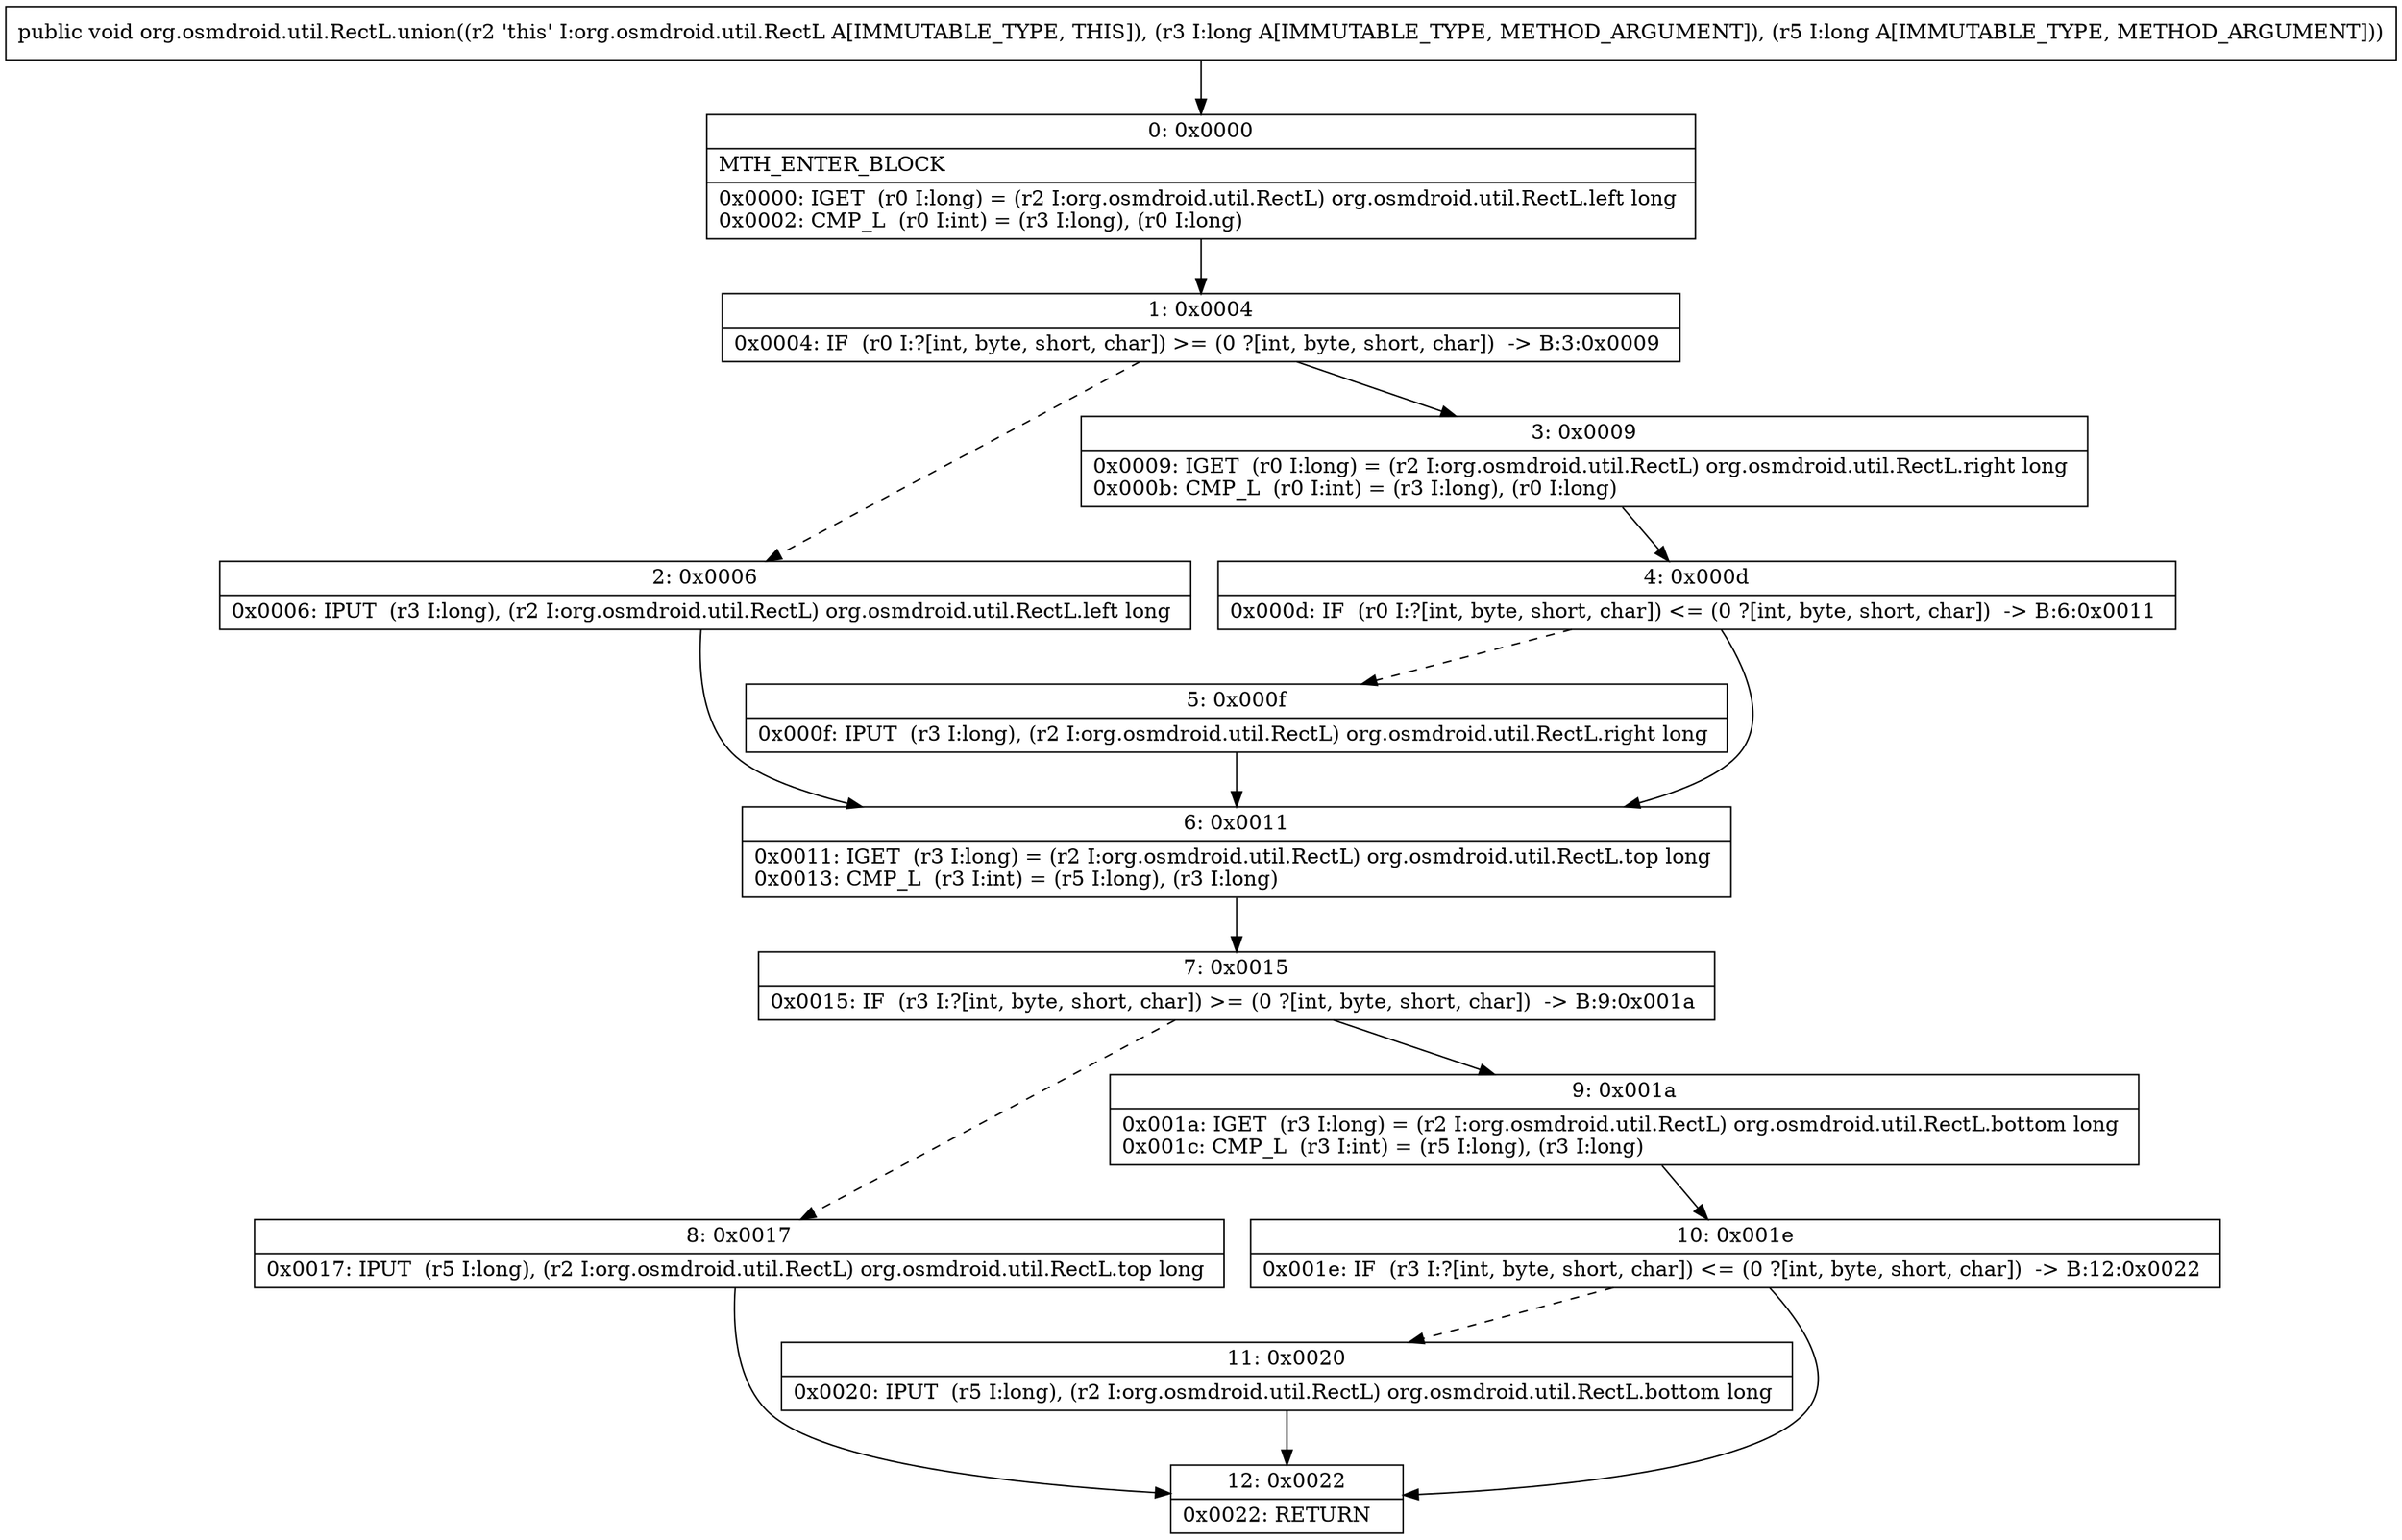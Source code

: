 digraph "CFG fororg.osmdroid.util.RectL.union(JJ)V" {
Node_0 [shape=record,label="{0\:\ 0x0000|MTH_ENTER_BLOCK\l|0x0000: IGET  (r0 I:long) = (r2 I:org.osmdroid.util.RectL) org.osmdroid.util.RectL.left long \l0x0002: CMP_L  (r0 I:int) = (r3 I:long), (r0 I:long) \l}"];
Node_1 [shape=record,label="{1\:\ 0x0004|0x0004: IF  (r0 I:?[int, byte, short, char]) \>= (0 ?[int, byte, short, char])  \-\> B:3:0x0009 \l}"];
Node_2 [shape=record,label="{2\:\ 0x0006|0x0006: IPUT  (r3 I:long), (r2 I:org.osmdroid.util.RectL) org.osmdroid.util.RectL.left long \l}"];
Node_3 [shape=record,label="{3\:\ 0x0009|0x0009: IGET  (r0 I:long) = (r2 I:org.osmdroid.util.RectL) org.osmdroid.util.RectL.right long \l0x000b: CMP_L  (r0 I:int) = (r3 I:long), (r0 I:long) \l}"];
Node_4 [shape=record,label="{4\:\ 0x000d|0x000d: IF  (r0 I:?[int, byte, short, char]) \<= (0 ?[int, byte, short, char])  \-\> B:6:0x0011 \l}"];
Node_5 [shape=record,label="{5\:\ 0x000f|0x000f: IPUT  (r3 I:long), (r2 I:org.osmdroid.util.RectL) org.osmdroid.util.RectL.right long \l}"];
Node_6 [shape=record,label="{6\:\ 0x0011|0x0011: IGET  (r3 I:long) = (r2 I:org.osmdroid.util.RectL) org.osmdroid.util.RectL.top long \l0x0013: CMP_L  (r3 I:int) = (r5 I:long), (r3 I:long) \l}"];
Node_7 [shape=record,label="{7\:\ 0x0015|0x0015: IF  (r3 I:?[int, byte, short, char]) \>= (0 ?[int, byte, short, char])  \-\> B:9:0x001a \l}"];
Node_8 [shape=record,label="{8\:\ 0x0017|0x0017: IPUT  (r5 I:long), (r2 I:org.osmdroid.util.RectL) org.osmdroid.util.RectL.top long \l}"];
Node_9 [shape=record,label="{9\:\ 0x001a|0x001a: IGET  (r3 I:long) = (r2 I:org.osmdroid.util.RectL) org.osmdroid.util.RectL.bottom long \l0x001c: CMP_L  (r3 I:int) = (r5 I:long), (r3 I:long) \l}"];
Node_10 [shape=record,label="{10\:\ 0x001e|0x001e: IF  (r3 I:?[int, byte, short, char]) \<= (0 ?[int, byte, short, char])  \-\> B:12:0x0022 \l}"];
Node_11 [shape=record,label="{11\:\ 0x0020|0x0020: IPUT  (r5 I:long), (r2 I:org.osmdroid.util.RectL) org.osmdroid.util.RectL.bottom long \l}"];
Node_12 [shape=record,label="{12\:\ 0x0022|0x0022: RETURN   \l}"];
MethodNode[shape=record,label="{public void org.osmdroid.util.RectL.union((r2 'this' I:org.osmdroid.util.RectL A[IMMUTABLE_TYPE, THIS]), (r3 I:long A[IMMUTABLE_TYPE, METHOD_ARGUMENT]), (r5 I:long A[IMMUTABLE_TYPE, METHOD_ARGUMENT])) }"];
MethodNode -> Node_0;
Node_0 -> Node_1;
Node_1 -> Node_2[style=dashed];
Node_1 -> Node_3;
Node_2 -> Node_6;
Node_3 -> Node_4;
Node_4 -> Node_5[style=dashed];
Node_4 -> Node_6;
Node_5 -> Node_6;
Node_6 -> Node_7;
Node_7 -> Node_8[style=dashed];
Node_7 -> Node_9;
Node_8 -> Node_12;
Node_9 -> Node_10;
Node_10 -> Node_11[style=dashed];
Node_10 -> Node_12;
Node_11 -> Node_12;
}


